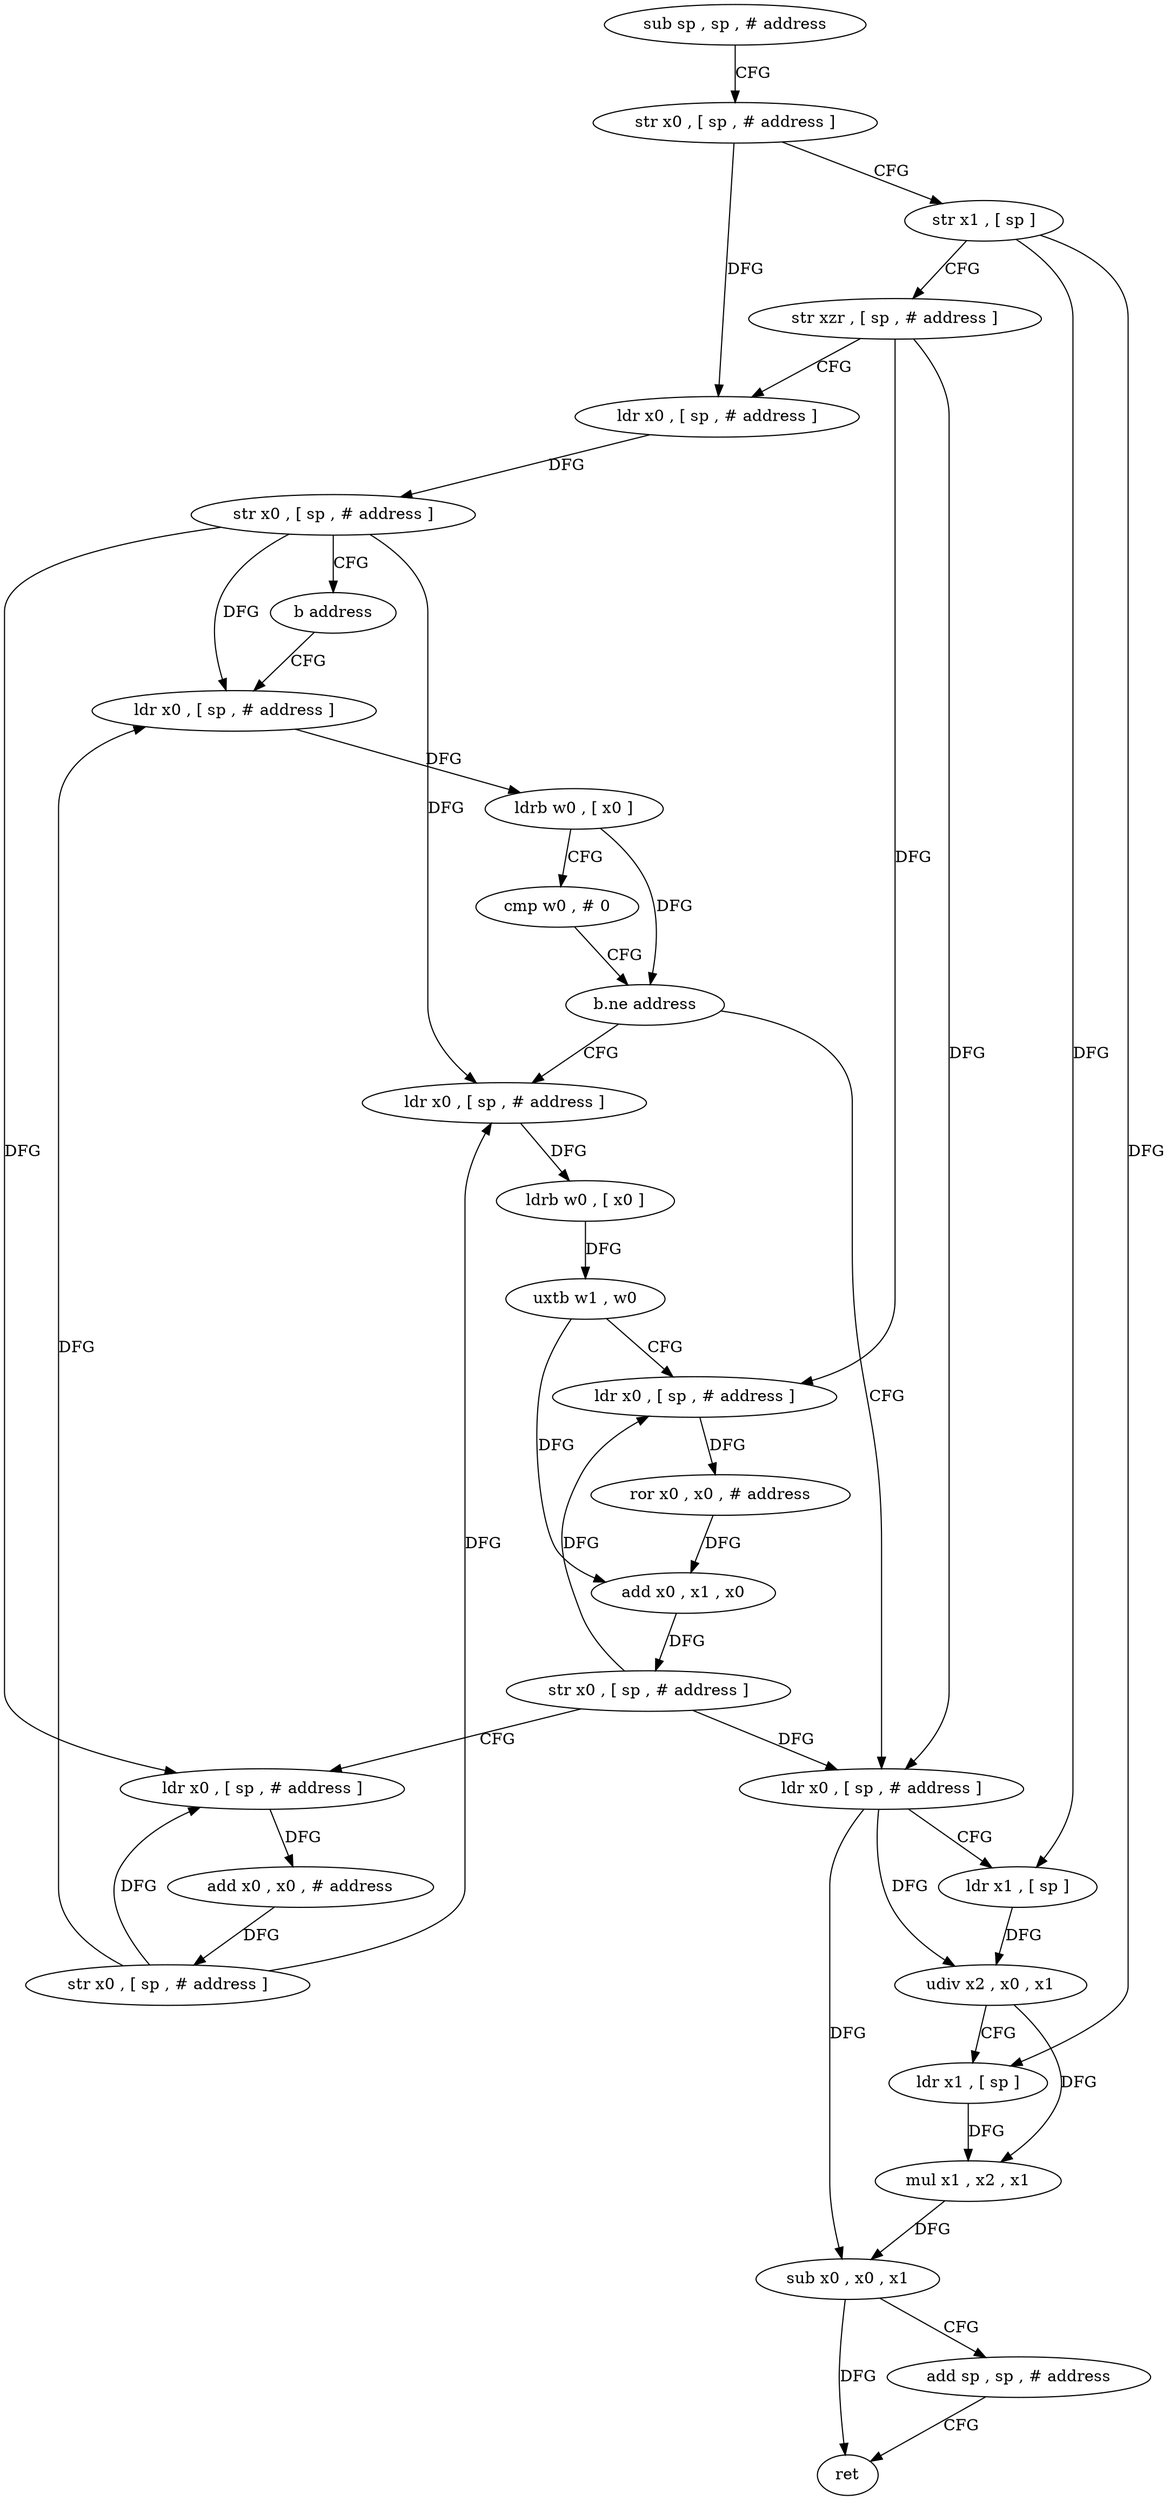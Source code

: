 digraph "func" {
"229256" [label = "sub sp , sp , # address" ]
"229260" [label = "str x0 , [ sp , # address ]" ]
"229264" [label = "str x1 , [ sp ]" ]
"229268" [label = "str xzr , [ sp , # address ]" ]
"229272" [label = "ldr x0 , [ sp , # address ]" ]
"229276" [label = "str x0 , [ sp , # address ]" ]
"229280" [label = "b address" ]
"229324" [label = "ldr x0 , [ sp , # address ]" ]
"229328" [label = "ldrb w0 , [ x0 ]" ]
"229332" [label = "cmp w0 , # 0" ]
"229336" [label = "b.ne address" ]
"229284" [label = "ldr x0 , [ sp , # address ]" ]
"229340" [label = "ldr x0 , [ sp , # address ]" ]
"229288" [label = "ldrb w0 , [ x0 ]" ]
"229292" [label = "uxtb w1 , w0" ]
"229296" [label = "ldr x0 , [ sp , # address ]" ]
"229300" [label = "ror x0 , x0 , # address" ]
"229304" [label = "add x0 , x1 , x0" ]
"229308" [label = "str x0 , [ sp , # address ]" ]
"229312" [label = "ldr x0 , [ sp , # address ]" ]
"229316" [label = "add x0 , x0 , # address" ]
"229320" [label = "str x0 , [ sp , # address ]" ]
"229344" [label = "ldr x1 , [ sp ]" ]
"229348" [label = "udiv x2 , x0 , x1" ]
"229352" [label = "ldr x1 , [ sp ]" ]
"229356" [label = "mul x1 , x2 , x1" ]
"229360" [label = "sub x0 , x0 , x1" ]
"229364" [label = "add sp , sp , # address" ]
"229368" [label = "ret" ]
"229256" -> "229260" [ label = "CFG" ]
"229260" -> "229264" [ label = "CFG" ]
"229260" -> "229272" [ label = "DFG" ]
"229264" -> "229268" [ label = "CFG" ]
"229264" -> "229344" [ label = "DFG" ]
"229264" -> "229352" [ label = "DFG" ]
"229268" -> "229272" [ label = "CFG" ]
"229268" -> "229296" [ label = "DFG" ]
"229268" -> "229340" [ label = "DFG" ]
"229272" -> "229276" [ label = "DFG" ]
"229276" -> "229280" [ label = "CFG" ]
"229276" -> "229324" [ label = "DFG" ]
"229276" -> "229284" [ label = "DFG" ]
"229276" -> "229312" [ label = "DFG" ]
"229280" -> "229324" [ label = "CFG" ]
"229324" -> "229328" [ label = "DFG" ]
"229328" -> "229332" [ label = "CFG" ]
"229328" -> "229336" [ label = "DFG" ]
"229332" -> "229336" [ label = "CFG" ]
"229336" -> "229284" [ label = "CFG" ]
"229336" -> "229340" [ label = "CFG" ]
"229284" -> "229288" [ label = "DFG" ]
"229340" -> "229344" [ label = "CFG" ]
"229340" -> "229348" [ label = "DFG" ]
"229340" -> "229360" [ label = "DFG" ]
"229288" -> "229292" [ label = "DFG" ]
"229292" -> "229296" [ label = "CFG" ]
"229292" -> "229304" [ label = "DFG" ]
"229296" -> "229300" [ label = "DFG" ]
"229300" -> "229304" [ label = "DFG" ]
"229304" -> "229308" [ label = "DFG" ]
"229308" -> "229312" [ label = "CFG" ]
"229308" -> "229296" [ label = "DFG" ]
"229308" -> "229340" [ label = "DFG" ]
"229312" -> "229316" [ label = "DFG" ]
"229316" -> "229320" [ label = "DFG" ]
"229320" -> "229324" [ label = "DFG" ]
"229320" -> "229284" [ label = "DFG" ]
"229320" -> "229312" [ label = "DFG" ]
"229344" -> "229348" [ label = "DFG" ]
"229348" -> "229352" [ label = "CFG" ]
"229348" -> "229356" [ label = "DFG" ]
"229352" -> "229356" [ label = "DFG" ]
"229356" -> "229360" [ label = "DFG" ]
"229360" -> "229364" [ label = "CFG" ]
"229360" -> "229368" [ label = "DFG" ]
"229364" -> "229368" [ label = "CFG" ]
}
